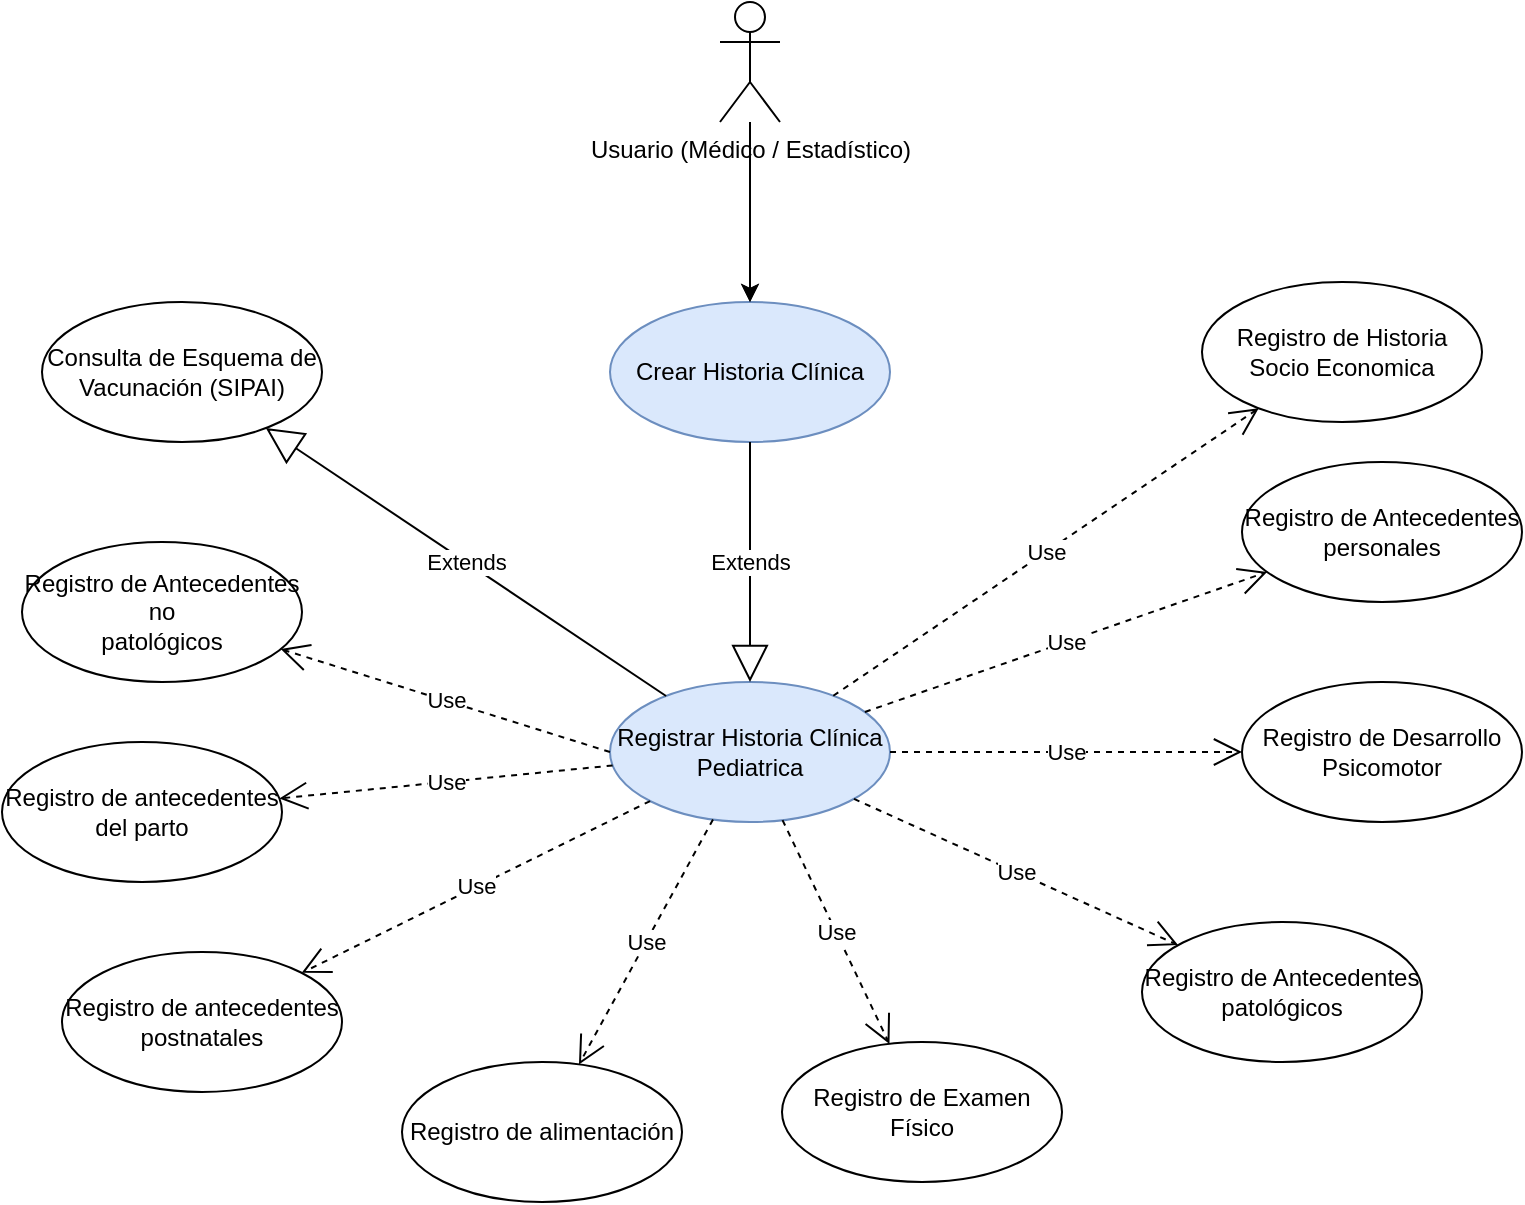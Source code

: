 <mxfile version="20.0.4" type="github" pages="3">
  <diagram id="iO2c2UKgL1aBnviRLH2T" name="CDU HCPediatrica">
    <mxGraphModel dx="1422" dy="794" grid="1" gridSize="10" guides="1" tooltips="1" connect="1" arrows="1" fold="1" page="1" pageScale="1" pageWidth="827" pageHeight="1169" math="0" shadow="0">
      <root>
        <mxCell id="0" />
        <mxCell id="1" parent="0" />
        <mxCell id="s9VvMOrujGrFszEcUhTj-1" value="Crear Historia Clínica" style="ellipse;whiteSpace=wrap;html=1;fillColor=#dae8fc;strokeColor=#6c8ebf;" vertex="1" parent="1">
          <mxGeometry x="338" y="280" width="140" height="70" as="geometry" />
        </mxCell>
        <mxCell id="s9VvMOrujGrFszEcUhTj-2" value="Registrar Historia Clínica Pediatrica" style="ellipse;whiteSpace=wrap;html=1;fillColor=#dae8fc;strokeColor=#6c8ebf;" vertex="1" parent="1">
          <mxGeometry x="338" y="470" width="140" height="70" as="geometry" />
        </mxCell>
        <mxCell id="s9VvMOrujGrFszEcUhTj-3" value="Extends" style="endArrow=block;endSize=16;endFill=0;html=1;rounded=0;exitX=0.5;exitY=1;exitDx=0;exitDy=0;" edge="1" parent="1" source="s9VvMOrujGrFszEcUhTj-1" target="s9VvMOrujGrFszEcUhTj-2">
          <mxGeometry width="160" relative="1" as="geometry">
            <mxPoint x="324" y="400" as="sourcePoint" />
            <mxPoint x="484" y="400" as="targetPoint" />
          </mxGeometry>
        </mxCell>
        <mxCell id="s9VvMOrujGrFszEcUhTj-4" value="Registro de antecedentes del parto" style="ellipse;whiteSpace=wrap;html=1;" vertex="1" parent="1">
          <mxGeometry x="34" y="500" width="140" height="70" as="geometry" />
        </mxCell>
        <mxCell id="s9VvMOrujGrFszEcUhTj-5" value="Registro de antecedentes postnatales" style="ellipse;whiteSpace=wrap;html=1;" vertex="1" parent="1">
          <mxGeometry x="64" y="605" width="140" height="70" as="geometry" />
        </mxCell>
        <mxCell id="s9VvMOrujGrFszEcUhTj-6" value="Registro de alimentación" style="ellipse;whiteSpace=wrap;html=1;" vertex="1" parent="1">
          <mxGeometry x="234" y="660" width="140" height="70" as="geometry" />
        </mxCell>
        <mxCell id="s9VvMOrujGrFszEcUhTj-7" value="Registro de Desarrollo Psicomotor" style="ellipse;whiteSpace=wrap;html=1;" vertex="1" parent="1">
          <mxGeometry x="654" y="470" width="140" height="70" as="geometry" />
        </mxCell>
        <mxCell id="s9VvMOrujGrFszEcUhTj-8" value="Registro de Antecedentes patológicos" style="ellipse;whiteSpace=wrap;html=1;" vertex="1" parent="1">
          <mxGeometry x="604" y="590" width="140" height="70" as="geometry" />
        </mxCell>
        <mxCell id="s9VvMOrujGrFszEcUhTj-9" value="Registro de Antecedentes no &lt;br&gt;patológicos" style="ellipse;whiteSpace=wrap;html=1;" vertex="1" parent="1">
          <mxGeometry x="44" y="400" width="140" height="70" as="geometry" />
        </mxCell>
        <mxCell id="s9VvMOrujGrFszEcUhTj-10" value="Consulta de Esquema de Vacunación (SIPAI)" style="ellipse;whiteSpace=wrap;html=1;" vertex="1" parent="1">
          <mxGeometry x="54" y="280" width="140" height="70" as="geometry" />
        </mxCell>
        <mxCell id="s9VvMOrujGrFszEcUhTj-11" value="Registro de Antecedentes personales" style="ellipse;whiteSpace=wrap;html=1;" vertex="1" parent="1">
          <mxGeometry x="654" y="360" width="140" height="70" as="geometry" />
        </mxCell>
        <mxCell id="s9VvMOrujGrFszEcUhTj-12" value="Registro de Examen Físico" style="ellipse;whiteSpace=wrap;html=1;" vertex="1" parent="1">
          <mxGeometry x="424" y="650" width="140" height="70" as="geometry" />
        </mxCell>
        <mxCell id="s9VvMOrujGrFszEcUhTj-13" value="Extends" style="endArrow=block;endSize=16;endFill=0;html=1;rounded=0;" edge="1" parent="1" source="s9VvMOrujGrFszEcUhTj-2" target="s9VvMOrujGrFszEcUhTj-10">
          <mxGeometry width="160" relative="1" as="geometry">
            <mxPoint x="654" y="400" as="sourcePoint" />
            <mxPoint x="814" y="400" as="targetPoint" />
          </mxGeometry>
        </mxCell>
        <mxCell id="s9VvMOrujGrFszEcUhTj-14" value="Use" style="endArrow=open;endSize=12;dashed=1;html=1;rounded=0;exitX=0;exitY=0.5;exitDx=0;exitDy=0;" edge="1" parent="1" source="s9VvMOrujGrFszEcUhTj-2" target="s9VvMOrujGrFszEcUhTj-9">
          <mxGeometry width="160" relative="1" as="geometry">
            <mxPoint x="214" y="470" as="sourcePoint" />
            <mxPoint x="394" y="524.5" as="targetPoint" />
          </mxGeometry>
        </mxCell>
        <mxCell id="s9VvMOrujGrFszEcUhTj-15" value="Use" style="endArrow=open;endSize=12;dashed=1;html=1;rounded=0;" edge="1" parent="1" source="s9VvMOrujGrFszEcUhTj-2" target="s9VvMOrujGrFszEcUhTj-4">
          <mxGeometry width="160" relative="1" as="geometry">
            <mxPoint x="334" y="535" as="sourcePoint" />
            <mxPoint x="173.056" y="483.791" as="targetPoint" />
          </mxGeometry>
        </mxCell>
        <mxCell id="s9VvMOrujGrFszEcUhTj-16" value="Use" style="endArrow=open;endSize=12;dashed=1;html=1;rounded=0;" edge="1" parent="1" source="s9VvMOrujGrFszEcUhTj-2" target="s9VvMOrujGrFszEcUhTj-5">
          <mxGeometry width="160" relative="1" as="geometry">
            <mxPoint x="344" y="545" as="sourcePoint" />
            <mxPoint x="187.726" y="580.517" as="targetPoint" />
          </mxGeometry>
        </mxCell>
        <mxCell id="s9VvMOrujGrFszEcUhTj-17" value="Use" style="endArrow=open;endSize=12;dashed=1;html=1;rounded=0;" edge="1" parent="1" source="s9VvMOrujGrFszEcUhTj-2" target="s9VvMOrujGrFszEcUhTj-6">
          <mxGeometry width="160" relative="1" as="geometry">
            <mxPoint x="381.303" y="544.805" as="sourcePoint" />
            <mxPoint x="464" y="760" as="targetPoint" />
          </mxGeometry>
        </mxCell>
        <mxCell id="s9VvMOrujGrFszEcUhTj-18" value="Use" style="endArrow=open;endSize=12;dashed=1;html=1;rounded=0;" edge="1" parent="1" source="s9VvMOrujGrFszEcUhTj-2" target="s9VvMOrujGrFszEcUhTj-11">
          <mxGeometry width="160" relative="1" as="geometry">
            <mxPoint x="654" y="400" as="sourcePoint" />
            <mxPoint x="814" y="400" as="targetPoint" />
          </mxGeometry>
        </mxCell>
        <mxCell id="s9VvMOrujGrFszEcUhTj-19" value="Use" style="endArrow=open;endSize=12;dashed=1;html=1;rounded=0;" edge="1" parent="1" source="s9VvMOrujGrFszEcUhTj-2" target="s9VvMOrujGrFszEcUhTj-7">
          <mxGeometry width="160" relative="1" as="geometry">
            <mxPoint x="654" y="400" as="sourcePoint" />
            <mxPoint x="814" y="400" as="targetPoint" />
          </mxGeometry>
        </mxCell>
        <mxCell id="s9VvMOrujGrFszEcUhTj-20" value="Use" style="endArrow=open;endSize=12;dashed=1;html=1;rounded=0;" edge="1" parent="1" source="s9VvMOrujGrFszEcUhTj-2" target="s9VvMOrujGrFszEcUhTj-12">
          <mxGeometry width="160" relative="1" as="geometry">
            <mxPoint x="391.303" y="554.805" as="sourcePoint" />
            <mxPoint x="230.704" y="685.197" as="targetPoint" />
          </mxGeometry>
        </mxCell>
        <mxCell id="s9VvMOrujGrFszEcUhTj-21" value="Use" style="endArrow=open;endSize=12;dashed=1;html=1;rounded=0;" edge="1" parent="1" source="s9VvMOrujGrFszEcUhTj-2" target="s9VvMOrujGrFszEcUhTj-8">
          <mxGeometry width="160" relative="1" as="geometry">
            <mxPoint x="401.303" y="564.805" as="sourcePoint" />
            <mxPoint x="240.704" y="695.197" as="targetPoint" />
          </mxGeometry>
        </mxCell>
        <mxCell id="s9VvMOrujGrFszEcUhTj-22" value="Registro de Historia Socio Economica" style="ellipse;whiteSpace=wrap;html=1;" vertex="1" parent="1">
          <mxGeometry x="634" y="270" width="140" height="70" as="geometry" />
        </mxCell>
        <mxCell id="s9VvMOrujGrFszEcUhTj-23" value="Use" style="endArrow=open;endSize=12;dashed=1;html=1;rounded=0;" edge="1" parent="1" source="s9VvMOrujGrFszEcUhTj-2" target="s9VvMOrujGrFszEcUhTj-22">
          <mxGeometry width="160" relative="1" as="geometry">
            <mxPoint x="654" y="500" as="sourcePoint" />
            <mxPoint x="814" y="500" as="targetPoint" />
          </mxGeometry>
        </mxCell>
        <mxCell id="s9VvMOrujGrFszEcUhTj-24" value="" style="edgeStyle=orthogonalEdgeStyle;rounded=0;orthogonalLoop=1;jettySize=auto;html=1;" edge="1" parent="1" source="s9VvMOrujGrFszEcUhTj-26" target="s9VvMOrujGrFszEcUhTj-1">
          <mxGeometry relative="1" as="geometry" />
        </mxCell>
        <mxCell id="s9VvMOrujGrFszEcUhTj-25" value="" style="edgeStyle=orthogonalEdgeStyle;rounded=0;orthogonalLoop=1;jettySize=auto;html=1;" edge="1" parent="1" source="s9VvMOrujGrFszEcUhTj-26" target="s9VvMOrujGrFszEcUhTj-1">
          <mxGeometry relative="1" as="geometry" />
        </mxCell>
        <mxCell id="s9VvMOrujGrFszEcUhTj-26" value="Usuario (Médico / Estadístico)" style="shape=umlActor;verticalLabelPosition=bottom;verticalAlign=top;html=1;" vertex="1" parent="1">
          <mxGeometry x="393" y="130" width="30" height="60" as="geometry" />
        </mxCell>
      </root>
    </mxGraphModel>
  </diagram>
  <diagram id="Sh7ewEyaep19xNls0Qol" name="CDU HCAdolescente">
    <mxGraphModel dx="1422" dy="794" grid="1" gridSize="10" guides="1" tooltips="1" connect="1" arrows="1" fold="1" page="1" pageScale="1" pageWidth="827" pageHeight="1169" math="0" shadow="0">
      <root>
        <mxCell id="0" />
        <mxCell id="1" parent="0" />
        <mxCell id="1JOG1_vCB4ek55YnJBLA-1" value="Crear Historia Clínica" style="ellipse;whiteSpace=wrap;html=1;fillColor=#dae8fc;strokeColor=#6c8ebf;" vertex="1" parent="1">
          <mxGeometry x="354" y="140" width="140" height="70" as="geometry" />
        </mxCell>
        <mxCell id="1JOG1_vCB4ek55YnJBLA-2" value="Registrar Historia Clínica de Adolescentes" style="ellipse;whiteSpace=wrap;html=1;fillColor=#dae8fc;strokeColor=#6c8ebf;" vertex="1" parent="1">
          <mxGeometry x="354" y="400" width="140" height="70" as="geometry" />
        </mxCell>
        <mxCell id="1JOG1_vCB4ek55YnJBLA-3" value="Registro de Antecedentes Familiares" style="ellipse;whiteSpace=wrap;html=1;" vertex="1" parent="1">
          <mxGeometry x="14" y="400" width="140" height="70" as="geometry" />
        </mxCell>
        <mxCell id="1JOG1_vCB4ek55YnJBLA-4" value="Registro de Antecedentes personales" style="ellipse;whiteSpace=wrap;html=1;" vertex="1" parent="1">
          <mxGeometry x="674" y="300" width="140" height="70" as="geometry" />
        </mxCell>
        <mxCell id="1JOG1_vCB4ek55YnJBLA-5" value="Registro de Antecedentes patológicos" style="ellipse;whiteSpace=wrap;html=1;" vertex="1" parent="1">
          <mxGeometry x="674" y="380" width="140" height="70" as="geometry" />
        </mxCell>
        <mxCell id="1JOG1_vCB4ek55YnJBLA-6" value="Registro de Antecedentes no &lt;br&gt;patológicos" style="ellipse;whiteSpace=wrap;html=1;" vertex="1" parent="1">
          <mxGeometry x="674" y="630" width="140" height="70" as="geometry" />
        </mxCell>
        <mxCell id="1JOG1_vCB4ek55YnJBLA-7" value="Registro de Historia Socio Economica" style="ellipse;whiteSpace=wrap;html=1;" vertex="1" parent="1">
          <mxGeometry x="14" y="490" width="140" height="70" as="geometry" />
        </mxCell>
        <mxCell id="1JOG1_vCB4ek55YnJBLA-8" value="Registro de Examen Físico" style="ellipse;whiteSpace=wrap;html=1;" vertex="1" parent="1">
          <mxGeometry x="674" y="540" width="140" height="70" as="geometry" />
        </mxCell>
        <mxCell id="1JOG1_vCB4ek55YnJBLA-9" value="Consultar datos personales del paciente (Web Service Persona)" style="ellipse;whiteSpace=wrap;html=1;" vertex="1" parent="1">
          <mxGeometry x="674" y="210" width="140" height="70" as="geometry" />
        </mxCell>
        <mxCell id="1JOG1_vCB4ek55YnJBLA-10" value="Buscar datos de consulta principal del paciente&amp;nbsp;" style="ellipse;whiteSpace=wrap;html=1;" vertex="1" parent="1">
          <mxGeometry x="14" y="320" width="140" height="70" as="geometry" />
        </mxCell>
        <mxCell id="1JOG1_vCB4ek55YnJBLA-11" value="Obtener detalle de consulta principal del paciente" style="ellipse;whiteSpace=wrap;html=1;" vertex="1" parent="1">
          <mxGeometry x="14" y="240" width="140" height="70" as="geometry" />
        </mxCell>
        <mxCell id="1JOG1_vCB4ek55YnJBLA-12" value="Registrar datos de Educación (Servicio web MINED)" style="ellipse;whiteSpace=wrap;html=1;" vertex="1" parent="1">
          <mxGeometry x="674" y="460" width="140" height="70" as="geometry" />
        </mxCell>
        <mxCell id="1JOG1_vCB4ek55YnJBLA-13" value="Registrar información laboral" style="ellipse;whiteSpace=wrap;html=1;" vertex="1" parent="1">
          <mxGeometry x="84" y="660" width="140" height="70" as="geometry" />
        </mxCell>
        <mxCell id="1JOG1_vCB4ek55YnJBLA-14" value="Registro de Datos de Vida Social" style="ellipse;whiteSpace=wrap;html=1;" vertex="1" parent="1">
          <mxGeometry x="14" y="580" width="140" height="70" as="geometry" />
        </mxCell>
        <mxCell id="1JOG1_vCB4ek55YnJBLA-15" value="&lt;br&gt;Registro de Datos de Sexualidad&lt;br&gt;" style="ellipse;whiteSpace=wrap;html=1;" vertex="1" parent="1">
          <mxGeometry x="164" y="730" width="140" height="70" as="geometry" />
        </mxCell>
        <mxCell id="1JOG1_vCB4ek55YnJBLA-16" value="Registro de situación psico-emocional" style="ellipse;whiteSpace=wrap;html=1;" vertex="1" parent="1">
          <mxGeometry x="304" y="780" width="140" height="70" as="geometry" />
        </mxCell>
        <mxCell id="1JOG1_vCB4ek55YnJBLA-17" value="Consulta de antecedentes de Historias Clínicas" style="ellipse;whiteSpace=wrap;html=1;" vertex="1" parent="1">
          <mxGeometry x="454" y="780" width="140" height="70" as="geometry" />
        </mxCell>
        <mxCell id="1JOG1_vCB4ek55YnJBLA-18" value="Registro de antecedentes gineco-obstétricos" style="ellipse;whiteSpace=wrap;html=1;" vertex="1" parent="1">
          <mxGeometry x="584" y="730" width="140" height="70" as="geometry" />
        </mxCell>
        <mxCell id="1JOG1_vCB4ek55YnJBLA-19" value="Extends" style="endArrow=block;endSize=16;endFill=0;html=1;rounded=0;" edge="1" parent="1" source="1JOG1_vCB4ek55YnJBLA-1" target="1JOG1_vCB4ek55YnJBLA-2">
          <mxGeometry width="160" relative="1" as="geometry">
            <mxPoint x="594" y="380" as="sourcePoint" />
            <mxPoint x="754" y="380" as="targetPoint" />
          </mxGeometry>
        </mxCell>
        <mxCell id="1JOG1_vCB4ek55YnJBLA-20" value="Use" style="endArrow=open;endSize=12;dashed=1;html=1;rounded=0;" edge="1" parent="1" source="1JOG1_vCB4ek55YnJBLA-2" target="1JOG1_vCB4ek55YnJBLA-4">
          <mxGeometry width="160" relative="1" as="geometry">
            <mxPoint x="594" y="380" as="sourcePoint" />
            <mxPoint x="754" y="380" as="targetPoint" />
          </mxGeometry>
        </mxCell>
        <mxCell id="1JOG1_vCB4ek55YnJBLA-21" value="Use" style="endArrow=open;endSize=12;dashed=1;html=1;rounded=0;" edge="1" parent="1" source="1JOG1_vCB4ek55YnJBLA-2" target="1JOG1_vCB4ek55YnJBLA-5">
          <mxGeometry width="160" relative="1" as="geometry">
            <mxPoint x="482.064" y="419.555" as="sourcePoint" />
            <mxPoint x="706.024" y="300.487" as="targetPoint" />
          </mxGeometry>
        </mxCell>
        <mxCell id="1JOG1_vCB4ek55YnJBLA-22" value="Use" style="endArrow=open;endSize=12;dashed=1;html=1;rounded=0;" edge="1" parent="1" source="1JOG1_vCB4ek55YnJBLA-2" target="1JOG1_vCB4ek55YnJBLA-8">
          <mxGeometry width="160" relative="1" as="geometry">
            <mxPoint x="512.064" y="449.555" as="sourcePoint" />
            <mxPoint x="736.024" y="330.487" as="targetPoint" />
          </mxGeometry>
        </mxCell>
        <mxCell id="1JOG1_vCB4ek55YnJBLA-23" value="Extends" style="endArrow=block;endSize=16;endFill=0;html=1;rounded=0;" edge="1" parent="1" source="1JOG1_vCB4ek55YnJBLA-2" target="1JOG1_vCB4ek55YnJBLA-12">
          <mxGeometry width="160" relative="1" as="geometry">
            <mxPoint x="594" y="380" as="sourcePoint" />
            <mxPoint x="754" y="380" as="targetPoint" />
          </mxGeometry>
        </mxCell>
        <mxCell id="1JOG1_vCB4ek55YnJBLA-24" value="Use" style="endArrow=open;endSize=12;dashed=1;html=1;rounded=0;entryX=0.036;entryY=0.329;entryDx=0;entryDy=0;entryPerimeter=0;" edge="1" parent="1" source="1JOG1_vCB4ek55YnJBLA-2" target="1JOG1_vCB4ek55YnJBLA-6">
          <mxGeometry width="160" relative="1" as="geometry">
            <mxPoint x="482.064" y="470.445" as="sourcePoint" />
            <mxPoint x="706.024" y="589.513" as="targetPoint" />
          </mxGeometry>
        </mxCell>
        <mxCell id="1JOG1_vCB4ek55YnJBLA-25" value="Use" style="endArrow=open;endSize=12;dashed=1;html=1;rounded=0;" edge="1" parent="1" source="1JOG1_vCB4ek55YnJBLA-2" target="1JOG1_vCB4ek55YnJBLA-18">
          <mxGeometry width="160" relative="1" as="geometry">
            <mxPoint x="492.064" y="480.445" as="sourcePoint" />
            <mxPoint x="716.024" y="599.513" as="targetPoint" />
          </mxGeometry>
        </mxCell>
        <mxCell id="1JOG1_vCB4ek55YnJBLA-26" value="Use" style="endArrow=open;endSize=12;dashed=1;html=1;rounded=0;entryX=0.5;entryY=0;entryDx=0;entryDy=0;" edge="1" parent="1" source="1JOG1_vCB4ek55YnJBLA-2" target="1JOG1_vCB4ek55YnJBLA-17">
          <mxGeometry width="160" relative="1" as="geometry">
            <mxPoint x="502.064" y="490.445" as="sourcePoint" />
            <mxPoint x="726.024" y="609.513" as="targetPoint" />
          </mxGeometry>
        </mxCell>
        <mxCell id="1JOG1_vCB4ek55YnJBLA-27" value="Use" style="endArrow=open;endSize=12;dashed=1;html=1;rounded=0;" edge="1" parent="1" source="1JOG1_vCB4ek55YnJBLA-2" target="1JOG1_vCB4ek55YnJBLA-16">
          <mxGeometry width="160" relative="1" as="geometry">
            <mxPoint x="512.064" y="500.445" as="sourcePoint" />
            <mxPoint x="736.024" y="619.513" as="targetPoint" />
          </mxGeometry>
        </mxCell>
        <mxCell id="1JOG1_vCB4ek55YnJBLA-28" value="Use" style="endArrow=open;endSize=12;dashed=1;html=1;rounded=0;" edge="1" parent="1" source="1JOG1_vCB4ek55YnJBLA-2" target="1JOG1_vCB4ek55YnJBLA-15">
          <mxGeometry width="160" relative="1" as="geometry">
            <mxPoint x="522.064" y="510.445" as="sourcePoint" />
            <mxPoint x="746.024" y="629.513" as="targetPoint" />
          </mxGeometry>
        </mxCell>
        <mxCell id="1JOG1_vCB4ek55YnJBLA-29" value="Use" style="endArrow=open;endSize=12;dashed=1;html=1;rounded=0;" edge="1" parent="1" source="1JOG1_vCB4ek55YnJBLA-2" target="1JOG1_vCB4ek55YnJBLA-13">
          <mxGeometry width="160" relative="1" as="geometry">
            <mxPoint x="532.064" y="520.445" as="sourcePoint" />
            <mxPoint x="756.024" y="639.513" as="targetPoint" />
          </mxGeometry>
        </mxCell>
        <mxCell id="1JOG1_vCB4ek55YnJBLA-30" value="Use" style="endArrow=open;endSize=12;dashed=1;html=1;rounded=0;" edge="1" parent="1" source="1JOG1_vCB4ek55YnJBLA-2" target="1JOG1_vCB4ek55YnJBLA-14">
          <mxGeometry width="160" relative="1" as="geometry">
            <mxPoint x="552.064" y="540.445" as="sourcePoint" />
            <mxPoint x="776.024" y="659.513" as="targetPoint" />
          </mxGeometry>
        </mxCell>
        <mxCell id="1JOG1_vCB4ek55YnJBLA-31" value="Use" style="endArrow=open;endSize=12;dashed=1;html=1;rounded=0;" edge="1" parent="1" source="1JOG1_vCB4ek55YnJBLA-2" target="1JOG1_vCB4ek55YnJBLA-7">
          <mxGeometry width="160" relative="1" as="geometry">
            <mxPoint x="562.064" y="550.445" as="sourcePoint" />
            <mxPoint x="786.024" y="669.513" as="targetPoint" />
          </mxGeometry>
        </mxCell>
        <mxCell id="1JOG1_vCB4ek55YnJBLA-32" value="Use" style="endArrow=open;endSize=12;dashed=1;html=1;rounded=0;" edge="1" parent="1" source="1JOG1_vCB4ek55YnJBLA-2" target="1JOG1_vCB4ek55YnJBLA-3">
          <mxGeometry width="160" relative="1" as="geometry">
            <mxPoint x="364" y="445" as="sourcePoint" />
            <mxPoint x="174" y="445" as="targetPoint" />
          </mxGeometry>
        </mxCell>
        <mxCell id="1JOG1_vCB4ek55YnJBLA-33" value="Use" style="endArrow=open;endSize=12;dashed=1;html=1;rounded=0;" edge="1" parent="1" source="1JOG1_vCB4ek55YnJBLA-2" target="1JOG1_vCB4ek55YnJBLA-10">
          <mxGeometry width="160" relative="1" as="geometry">
            <mxPoint x="370.879" y="429.87" as="sourcePoint" />
            <mxPoint x="166.987" y="380.27" as="targetPoint" />
          </mxGeometry>
        </mxCell>
        <mxCell id="1JOG1_vCB4ek55YnJBLA-34" value="Use" style="endArrow=open;endSize=12;dashed=1;html=1;rounded=0;" edge="1" parent="1" source="1JOG1_vCB4ek55YnJBLA-2" target="1JOG1_vCB4ek55YnJBLA-11">
          <mxGeometry width="160" relative="1" as="geometry">
            <mxPoint x="380.879" y="439.87" as="sourcePoint" />
            <mxPoint x="176.987" y="390.27" as="targetPoint" />
          </mxGeometry>
        </mxCell>
        <mxCell id="1JOG1_vCB4ek55YnJBLA-35" value="Extends" style="endArrow=block;endSize=16;endFill=0;html=1;rounded=0;" edge="1" parent="1" source="1JOG1_vCB4ek55YnJBLA-2" target="1JOG1_vCB4ek55YnJBLA-9">
          <mxGeometry width="160" relative="1" as="geometry">
            <mxPoint x="594" y="310" as="sourcePoint" />
            <mxPoint x="754" y="310" as="targetPoint" />
          </mxGeometry>
        </mxCell>
        <mxCell id="1JOG1_vCB4ek55YnJBLA-36" value="" style="edgeStyle=orthogonalEdgeStyle;rounded=0;orthogonalLoop=1;jettySize=auto;html=1;" edge="1" parent="1" target="1JOG1_vCB4ek55YnJBLA-1">
          <mxGeometry relative="1" as="geometry">
            <mxPoint x="249" y="60" as="sourcePoint" />
          </mxGeometry>
        </mxCell>
        <mxCell id="1JOG1_vCB4ek55YnJBLA-37" value="" style="edgeStyle=orthogonalEdgeStyle;rounded=0;orthogonalLoop=1;jettySize=auto;html=1;" edge="1" parent="1" target="1JOG1_vCB4ek55YnJBLA-1">
          <mxGeometry relative="1" as="geometry">
            <mxPoint x="249" y="60" as="sourcePoint" />
          </mxGeometry>
        </mxCell>
        <mxCell id="1JOG1_vCB4ek55YnJBLA-38" value="Médico / Estadístico" style="shape=umlActor;verticalLabelPosition=bottom;verticalAlign=top;html=1;" vertex="1" parent="1">
          <mxGeometry x="219" y="30" width="30" height="60" as="geometry" />
        </mxCell>
      </root>
    </mxGraphModel>
  </diagram>
  <diagram id="c7l3rZqUwPLH_u3BNQFI" name="CDU Adulto">
    <mxGraphModel dx="1422" dy="794" grid="1" gridSize="10" guides="1" tooltips="1" connect="1" arrows="1" fold="1" page="1" pageScale="1" pageWidth="827" pageHeight="1169" math="0" shadow="0">
      <root>
        <mxCell id="0" />
        <mxCell id="1" parent="0" />
        <mxCell id="hDHnEfzuD4LZ0uGaTvJS-1" value="Registrar Historia Clínica de Adultos" style="ellipse;whiteSpace=wrap;html=1;fillColor=#dae8fc;strokeColor=#6c8ebf;" vertex="1" parent="1">
          <mxGeometry x="350" y="420" width="140" height="70" as="geometry" />
        </mxCell>
        <mxCell id="hDHnEfzuD4LZ0uGaTvJS-2" value="Registro de Antecedentes Familiares" style="ellipse;whiteSpace=wrap;html=1;" vertex="1" parent="1">
          <mxGeometry x="670" y="410" width="140" height="70" as="geometry" />
        </mxCell>
        <mxCell id="hDHnEfzuD4LZ0uGaTvJS-3" value="Registro de Antecedentes patológicos" style="ellipse;whiteSpace=wrap;html=1;" vertex="1" parent="1">
          <mxGeometry x="660" y="570" width="140" height="70" as="geometry" />
        </mxCell>
        <mxCell id="hDHnEfzuD4LZ0uGaTvJS-4" value="Registro de Antecedentes no &lt;br&gt;patológicos" style="ellipse;whiteSpace=wrap;html=1;" vertex="1" parent="1">
          <mxGeometry x="20" y="440" width="140" height="70" as="geometry" />
        </mxCell>
        <mxCell id="hDHnEfzuD4LZ0uGaTvJS-5" value="Consulta de Esquema de Vacunación (SIPAI)" style="ellipse;whiteSpace=wrap;html=1;" vertex="1" parent="1">
          <mxGeometry x="30" y="360" width="140" height="70" as="geometry" />
        </mxCell>
        <mxCell id="hDHnEfzuD4LZ0uGaTvJS-6" value="Crear Historia Clínica" style="ellipse;whiteSpace=wrap;html=1;fillColor=#dae8fc;strokeColor=#6c8ebf;" vertex="1" parent="1">
          <mxGeometry x="350" y="250" width="140" height="70" as="geometry" />
        </mxCell>
        <mxCell id="hDHnEfzuD4LZ0uGaTvJS-7" value="Obtener detalle de consulta principal del paciente" style="ellipse;whiteSpace=wrap;html=1;" vertex="1" parent="1">
          <mxGeometry x="670" y="490" width="140" height="70" as="geometry" />
        </mxCell>
        <mxCell id="hDHnEfzuD4LZ0uGaTvJS-8" value="Registro de Antecedentes personales" style="ellipse;whiteSpace=wrap;html=1;" vertex="1" parent="1">
          <mxGeometry x="630" y="650" width="140" height="70" as="geometry" />
        </mxCell>
        <mxCell id="hDHnEfzuD4LZ0uGaTvJS-9" value="Consulta de Datos de Violencia" style="ellipse;whiteSpace=wrap;html=1;" vertex="1" parent="1">
          <mxGeometry x="580" y="730" width="140" height="70" as="geometry" />
        </mxCell>
        <mxCell id="hDHnEfzuD4LZ0uGaTvJS-10" value="Registrar antecedentes laborales" style="ellipse;whiteSpace=wrap;html=1;" vertex="1" parent="1">
          <mxGeometry x="440" y="690" width="140" height="70" as="geometry" />
        </mxCell>
        <mxCell id="hDHnEfzuD4LZ0uGaTvJS-11" value="Registrar información laboral" style="ellipse;whiteSpace=wrap;html=1;" vertex="1" parent="1">
          <mxGeometry x="344" y="750" width="140" height="70" as="geometry" />
        </mxCell>
        <mxCell id="hDHnEfzuD4LZ0uGaTvJS-12" value="Registro de Examen Físico" style="ellipse;whiteSpace=wrap;html=1;" vertex="1" parent="1">
          <mxGeometry x="210" y="720" width="140" height="70" as="geometry" />
        </mxCell>
        <mxCell id="hDHnEfzuD4LZ0uGaTvJS-13" value="Obtener datos de Educación (Servicio web MINED)" style="ellipse;whiteSpace=wrap;html=1;" vertex="1" parent="1">
          <mxGeometry x="90" y="670" width="140" height="70" as="geometry" />
        </mxCell>
        <mxCell id="hDHnEfzuD4LZ0uGaTvJS-14" value="Consultar datos personales del paciente (Consulta Externa)" style="ellipse;whiteSpace=wrap;html=1;" vertex="1" parent="1">
          <mxGeometry x="30" y="600" width="140" height="70" as="geometry" />
        </mxCell>
        <mxCell id="hDHnEfzuD4LZ0uGaTvJS-15" value="Registro de antecedentes gineco-obstétricos" style="ellipse;whiteSpace=wrap;html=1;" vertex="1" parent="1">
          <mxGeometry x="20" y="515" width="140" height="70" as="geometry" />
        </mxCell>
        <mxCell id="hDHnEfzuD4LZ0uGaTvJS-16" value="Extends" style="endArrow=block;endSize=16;endFill=0;html=1;rounded=0;" edge="1" parent="1" source="hDHnEfzuD4LZ0uGaTvJS-6" target="hDHnEfzuD4LZ0uGaTvJS-1">
          <mxGeometry width="160" relative="1" as="geometry">
            <mxPoint x="710" y="410" as="sourcePoint" />
            <mxPoint x="870" y="410" as="targetPoint" />
          </mxGeometry>
        </mxCell>
        <mxCell id="hDHnEfzuD4LZ0uGaTvJS-17" value="Use" style="endArrow=open;endSize=12;dashed=1;html=1;rounded=0;" edge="1" parent="1" source="hDHnEfzuD4LZ0uGaTvJS-1" target="hDHnEfzuD4LZ0uGaTvJS-7">
          <mxGeometry width="160" relative="1" as="geometry">
            <mxPoint x="501.287" y="341.18" as="sourcePoint" />
            <mxPoint x="698.626" y="248.773" as="targetPoint" />
          </mxGeometry>
        </mxCell>
        <mxCell id="hDHnEfzuD4LZ0uGaTvJS-18" value="Use" style="endArrow=open;endSize=12;dashed=1;html=1;rounded=0;" edge="1" parent="1" source="hDHnEfzuD4LZ0uGaTvJS-1" target="hDHnEfzuD4LZ0uGaTvJS-3">
          <mxGeometry width="160" relative="1" as="geometry">
            <mxPoint x="521.287" y="361.18" as="sourcePoint" />
            <mxPoint x="718.626" y="268.773" as="targetPoint" />
          </mxGeometry>
        </mxCell>
        <mxCell id="hDHnEfzuD4LZ0uGaTvJS-19" value="Use" style="endArrow=open;endSize=12;dashed=1;html=1;rounded=0;" edge="1" parent="1" source="hDHnEfzuD4LZ0uGaTvJS-1" target="hDHnEfzuD4LZ0uGaTvJS-8">
          <mxGeometry width="160" relative="1" as="geometry">
            <mxPoint x="531.287" y="371.18" as="sourcePoint" />
            <mxPoint x="728.626" y="278.773" as="targetPoint" />
          </mxGeometry>
        </mxCell>
        <mxCell id="hDHnEfzuD4LZ0uGaTvJS-20" value="Use" style="endArrow=open;endSize=12;dashed=1;html=1;rounded=0;" edge="1" parent="1" source="hDHnEfzuD4LZ0uGaTvJS-1" target="hDHnEfzuD4LZ0uGaTvJS-9">
          <mxGeometry width="160" relative="1" as="geometry">
            <mxPoint x="541.287" y="381.18" as="sourcePoint" />
            <mxPoint x="738.626" y="288.773" as="targetPoint" />
          </mxGeometry>
        </mxCell>
        <mxCell id="hDHnEfzuD4LZ0uGaTvJS-21" value="Use" style="endArrow=open;endSize=12;dashed=1;html=1;rounded=0;" edge="1" parent="1" source="hDHnEfzuD4LZ0uGaTvJS-1" target="hDHnEfzuD4LZ0uGaTvJS-10">
          <mxGeometry width="160" relative="1" as="geometry">
            <mxPoint x="551.287" y="391.18" as="sourcePoint" />
            <mxPoint x="748.626" y="298.773" as="targetPoint" />
          </mxGeometry>
        </mxCell>
        <mxCell id="hDHnEfzuD4LZ0uGaTvJS-22" value="Use" style="endArrow=open;endSize=12;dashed=1;html=1;rounded=0;" edge="1" parent="1" source="hDHnEfzuD4LZ0uGaTvJS-1" target="hDHnEfzuD4LZ0uGaTvJS-2">
          <mxGeometry width="160" relative="1" as="geometry">
            <mxPoint x="561.287" y="401.18" as="sourcePoint" />
            <mxPoint x="758.626" y="308.773" as="targetPoint" />
          </mxGeometry>
        </mxCell>
        <mxCell id="hDHnEfzuD4LZ0uGaTvJS-23" value="Use" style="endArrow=open;endSize=12;dashed=1;html=1;rounded=0;" edge="1" parent="1" source="hDHnEfzuD4LZ0uGaTvJS-1" target="hDHnEfzuD4LZ0uGaTvJS-5">
          <mxGeometry width="160" relative="1" as="geometry">
            <mxPoint x="571.287" y="411.18" as="sourcePoint" />
            <mxPoint x="768.626" y="318.773" as="targetPoint" />
          </mxGeometry>
        </mxCell>
        <mxCell id="hDHnEfzuD4LZ0uGaTvJS-24" value="Use" style="endArrow=open;endSize=12;dashed=1;html=1;rounded=0;" edge="1" parent="1" source="hDHnEfzuD4LZ0uGaTvJS-1" target="hDHnEfzuD4LZ0uGaTvJS-4">
          <mxGeometry width="160" relative="1" as="geometry">
            <mxPoint x="373.5" y="368.93" as="sourcePoint" />
            <mxPoint x="189.973" y="365.976" as="targetPoint" />
          </mxGeometry>
        </mxCell>
        <mxCell id="hDHnEfzuD4LZ0uGaTvJS-25" value="Use" style="endArrow=open;endSize=12;dashed=1;html=1;rounded=0;exitX=0;exitY=1;exitDx=0;exitDy=0;" edge="1" parent="1" source="hDHnEfzuD4LZ0uGaTvJS-1" target="hDHnEfzuD4LZ0uGaTvJS-15">
          <mxGeometry width="160" relative="1" as="geometry">
            <mxPoint x="378.033" y="371.279" as="sourcePoint" />
            <mxPoint x="161.954" y="428.708" as="targetPoint" />
          </mxGeometry>
        </mxCell>
        <mxCell id="hDHnEfzuD4LZ0uGaTvJS-26" value="Use" style="endArrow=open;endSize=12;dashed=1;html=1;rounded=0;exitX=0.311;exitY=0.968;exitDx=0;exitDy=0;exitPerimeter=0;" edge="1" parent="1" source="hDHnEfzuD4LZ0uGaTvJS-1" target="hDHnEfzuD4LZ0uGaTvJS-14">
          <mxGeometry width="160" relative="1" as="geometry">
            <mxPoint x="388.033" y="381.279" as="sourcePoint" />
            <mxPoint x="171.954" y="438.708" as="targetPoint" />
          </mxGeometry>
        </mxCell>
        <mxCell id="hDHnEfzuD4LZ0uGaTvJS-27" value="Use" style="endArrow=open;endSize=12;dashed=1;html=1;rounded=0;exitX=0.411;exitY=1.018;exitDx=0;exitDy=0;exitPerimeter=0;" edge="1" parent="1" source="hDHnEfzuD4LZ0uGaTvJS-1" target="hDHnEfzuD4LZ0uGaTvJS-13">
          <mxGeometry width="160" relative="1" as="geometry">
            <mxPoint x="413.54" y="387.76" as="sourcePoint" />
            <mxPoint x="147.282" y="600.377" as="targetPoint" />
          </mxGeometry>
        </mxCell>
        <mxCell id="hDHnEfzuD4LZ0uGaTvJS-28" value="Use" style="endArrow=open;endSize=12;dashed=1;html=1;rounded=0;exitX=0.481;exitY=1.042;exitDx=0;exitDy=0;exitPerimeter=0;" edge="1" parent="1" source="hDHnEfzuD4LZ0uGaTvJS-1" target="hDHnEfzuD4LZ0uGaTvJS-12">
          <mxGeometry width="160" relative="1" as="geometry">
            <mxPoint x="430" y="370" as="sourcePoint" />
            <mxPoint x="159.158" y="683.181" as="targetPoint" />
          </mxGeometry>
        </mxCell>
        <mxCell id="hDHnEfzuD4LZ0uGaTvJS-29" value="Use" style="endArrow=open;endSize=12;dashed=1;html=1;rounded=0;exitX=0.5;exitY=1;exitDx=0;exitDy=0;" edge="1" parent="1" source="hDHnEfzuD4LZ0uGaTvJS-1" target="hDHnEfzuD4LZ0uGaTvJS-11">
          <mxGeometry width="160" relative="1" as="geometry">
            <mxPoint x="423.023" y="388.955" as="sourcePoint" />
            <mxPoint x="246.933" y="741.039" as="targetPoint" />
          </mxGeometry>
        </mxCell>
        <mxCell id="hDHnEfzuD4LZ0uGaTvJS-30" value="(Médico / Estadístico)" style="shape=umlActor;verticalLabelPosition=bottom;verticalAlign=top;html=1;" vertex="1" parent="1">
          <mxGeometry x="405" y="70" width="30" height="60" as="geometry" />
        </mxCell>
        <mxCell id="hDHnEfzuD4LZ0uGaTvJS-31" value="" style="edgeStyle=orthogonalEdgeStyle;rounded=0;orthogonalLoop=1;jettySize=auto;html=1;" edge="1" parent="1" source="hDHnEfzuD4LZ0uGaTvJS-30" target="hDHnEfzuD4LZ0uGaTvJS-6">
          <mxGeometry relative="1" as="geometry">
            <mxPoint x="500" y="160" as="sourcePoint" />
            <mxPoint x="414" y="210" as="targetPoint" />
          </mxGeometry>
        </mxCell>
      </root>
    </mxGraphModel>
  </diagram>
</mxfile>
